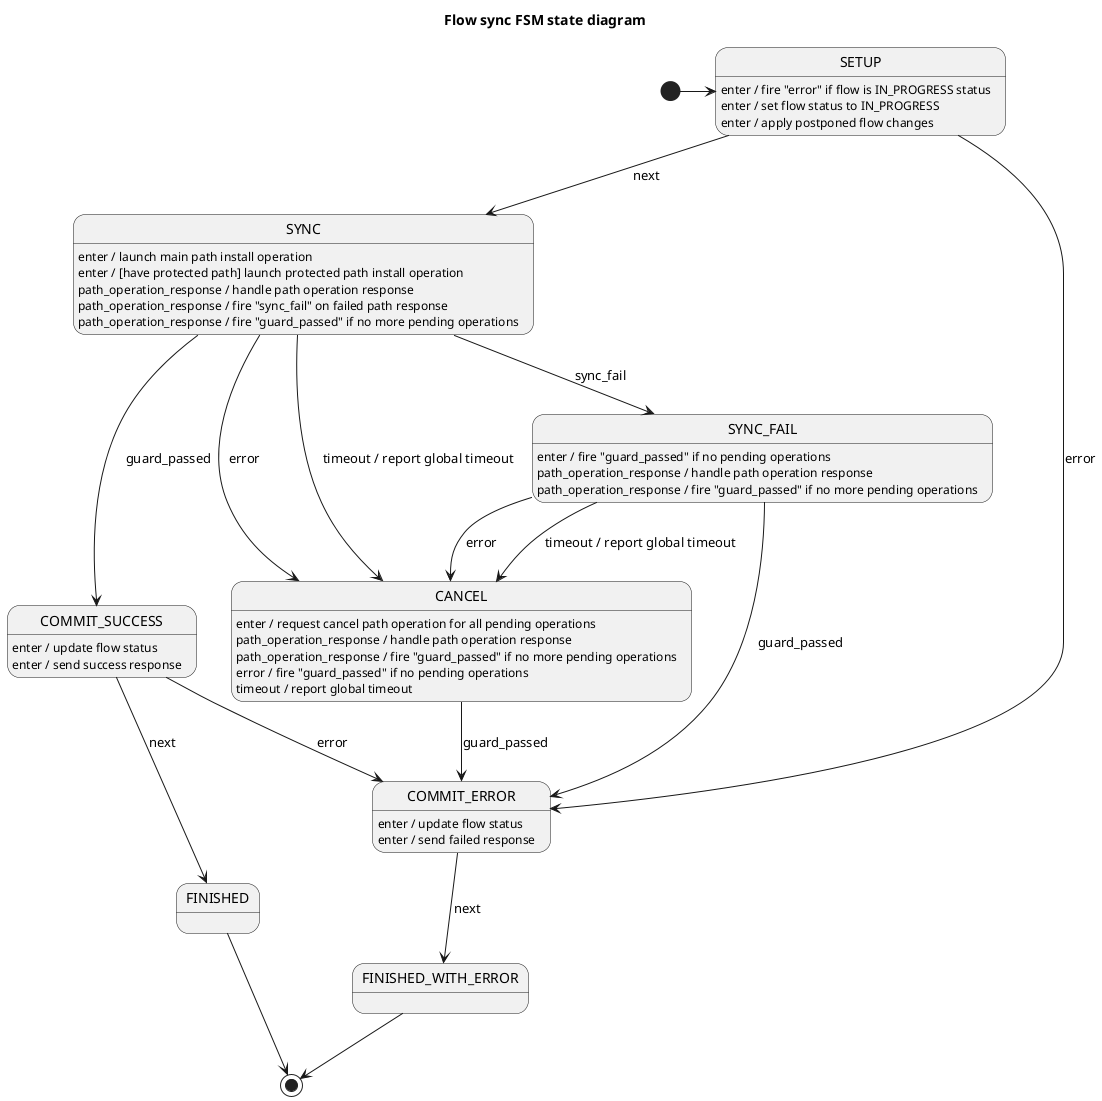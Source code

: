 @startuml
title Flow sync FSM state diagram

[*] -> SETUP
SETUP: enter / fire "error" if flow is IN_PROGRESS status
SETUP: enter / set flow status to IN_PROGRESS
SETUP: enter / apply postponed flow changes
SETUP --> SYNC: next
SETUP --> COMMIT_ERROR: error

SYNC: enter / launch main path install operation
SYNC: enter / [have protected path] launch protected path install operation
SYNC --> SYNC_FAIL: sync_fail
SYNC --> COMMIT_SUCCESS: guard_passed
SYNC --> CANCEL: error
SYNC --> CANCEL: timeout / report global timeout
SYNC: path_operation_response / handle path operation response
SYNC: path_operation_response / fire "sync_fail" on failed path response
SYNC: path_operation_response / fire "guard_passed" if no more pending operations

CANCEL: enter / request cancel path operation for all pending operations
CANCEL --> COMMIT_ERROR: guard_passed
CANCEL: path_operation_response / handle path operation response
CANCEL: path_operation_response / fire "guard_passed" if no more pending operations
CANCEL: error / fire "guard_passed" if no pending operations
CANCEL: timeout / report global timeout

SYNC_FAIL: enter / fire "guard_passed" if no pending operations
SYNC_FAIL --> COMMIT_ERROR: guard_passed
SYNC_FAIL --> CANCEL: error
SYNC_FAIL --> CANCEL: timeout / report global timeout
SYNC_FAIL: path_operation_response / handle path operation response
SYNC_FAIL: path_operation_response / fire "guard_passed" if no more pending operations

COMMIT_SUCCESS: enter / update flow status
COMMIT_SUCCESS: enter / send success response
COMMIT_SUCCESS --> FINISHED: next
COMMIT_SUCCESS --> COMMIT_ERROR: error

COMMIT_ERROR: enter / update flow status
COMMIT_ERROR: enter / send failed response
COMMIT_ERROR --> FINISHED_WITH_ERROR: next

FINISHED --> [*]
FINISHED_WITH_ERROR --> [*]
@enduml
